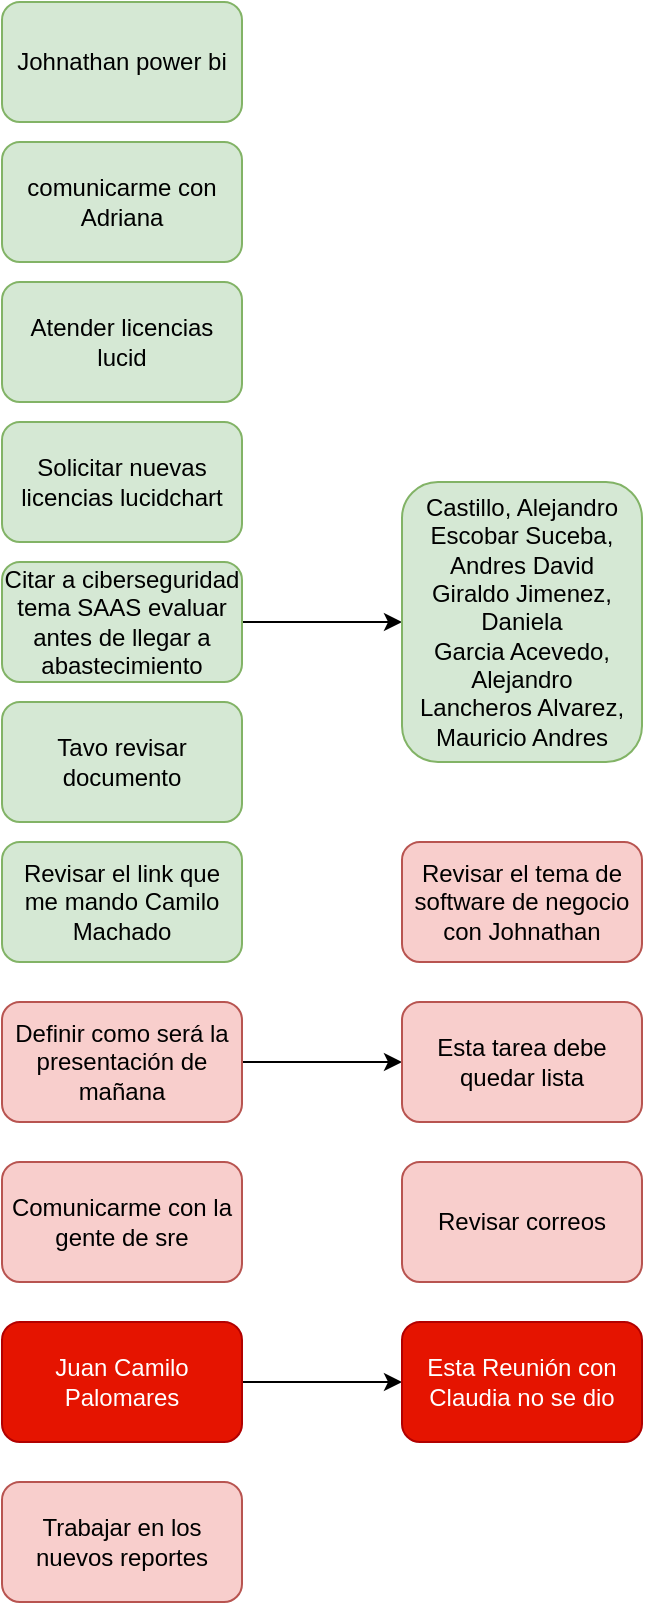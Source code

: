 <mxfile version="15.6.8" type="github" pages="2">
  <diagram id="2-0mmxwdgoLzmRiu0fsF" name="dia a dia">
    <mxGraphModel dx="868" dy="450" grid="1" gridSize="10" guides="1" tooltips="1" connect="1" arrows="1" fold="1" page="1" pageScale="1" pageWidth="827" pageHeight="1169" math="0" shadow="0">
      <root>
        <mxCell id="yNGvCTk1V_gINGqABnyL-0" />
        <mxCell id="yNGvCTk1V_gINGqABnyL-1" parent="yNGvCTk1V_gINGqABnyL-0" />
        <mxCell id="1M6lVSq16ZduSRRAVL-M-0" value="Johnathan power bi" style="rounded=1;whiteSpace=wrap;html=1;fillColor=#d5e8d4;strokeColor=#82b366;" parent="yNGvCTk1V_gINGqABnyL-1" vertex="1">
          <mxGeometry x="10" y="10" width="120" height="60" as="geometry" />
        </mxCell>
        <mxCell id="H3Q4ioqLagcHq7i6xyze-1" value="" style="edgeStyle=orthogonalEdgeStyle;rounded=0;orthogonalLoop=1;jettySize=auto;html=1;" parent="yNGvCTk1V_gINGqABnyL-1" source="1M6lVSq16ZduSRRAVL-M-1" target="H3Q4ioqLagcHq7i6xyze-0" edge="1">
          <mxGeometry relative="1" as="geometry" />
        </mxCell>
        <mxCell id="1M6lVSq16ZduSRRAVL-M-1" value="Juan Camilo Palomares" style="rounded=1;whiteSpace=wrap;html=1;fillColor=#e51400;fontColor=#ffffff;strokeColor=#B20000;" parent="yNGvCTk1V_gINGqABnyL-1" vertex="1">
          <mxGeometry x="10" y="670" width="120" height="60" as="geometry" />
        </mxCell>
        <mxCell id="1M6lVSq16ZduSRRAVL-M-3" value="Revisar correos" style="rounded=1;whiteSpace=wrap;html=1;fillColor=#f8cecc;strokeColor=#b85450;" parent="yNGvCTk1V_gINGqABnyL-1" vertex="1">
          <mxGeometry x="210" y="590" width="120" height="60" as="geometry" />
        </mxCell>
        <mxCell id="1M6lVSq16ZduSRRAVL-M-5" value="Tavo revisar documento" style="rounded=1;whiteSpace=wrap;html=1;fillColor=#d5e8d4;strokeColor=#82b366;" parent="yNGvCTk1V_gINGqABnyL-1" vertex="1">
          <mxGeometry x="10" y="360" width="120" height="60" as="geometry" />
        </mxCell>
        <mxCell id="1M6lVSq16ZduSRRAVL-M-7" value="Trabajar en los nuevos reportes" style="rounded=1;whiteSpace=wrap;html=1;fillColor=#f8cecc;strokeColor=#b85450;" parent="yNGvCTk1V_gINGqABnyL-1" vertex="1">
          <mxGeometry x="10" y="750" width="120" height="60" as="geometry" />
        </mxCell>
        <mxCell id="ueY2YAWh7VIx71RtlcES-0" value="Comunicarme con la gente de sre" style="rounded=1;whiteSpace=wrap;html=1;fillColor=#f8cecc;strokeColor=#b85450;" parent="yNGvCTk1V_gINGqABnyL-1" vertex="1">
          <mxGeometry x="10" y="590" width="120" height="60" as="geometry" />
        </mxCell>
        <object label="comunicarme con Adriana" Nota="Tiene una reunion que la contacte a las 11" id="ueY2YAWh7VIx71RtlcES-1">
          <mxCell style="rounded=1;whiteSpace=wrap;html=1;fillColor=#d5e8d4;strokeColor=#82b366;" parent="yNGvCTk1V_gINGqABnyL-1" vertex="1">
            <mxGeometry x="10" y="80" width="120" height="60" as="geometry" />
          </mxCell>
        </object>
        <mxCell id="ueY2YAWh7VIx71RtlcES-2" value="Revisar el link que me mando Camilo Machado" style="rounded=1;whiteSpace=wrap;html=1;fillColor=#d5e8d4;strokeColor=#82b366;" parent="yNGvCTk1V_gINGqABnyL-1" vertex="1">
          <mxGeometry x="10" y="430" width="120" height="60" as="geometry" />
        </mxCell>
        <mxCell id="H3Q4ioqLagcHq7i6xyze-0" value="Esta Reunión con Claudia no se dio" style="rounded=1;whiteSpace=wrap;html=1;fillColor=#e51400;fontColor=#ffffff;strokeColor=#B20000;" parent="yNGvCTk1V_gINGqABnyL-1" vertex="1">
          <mxGeometry x="210" y="670" width="120" height="60" as="geometry" />
        </mxCell>
        <mxCell id="H3Q4ioqLagcHq7i6xyze-4" value="" style="edgeStyle=orthogonalEdgeStyle;rounded=0;orthogonalLoop=1;jettySize=auto;html=1;" parent="yNGvCTk1V_gINGqABnyL-1" source="H3Q4ioqLagcHq7i6xyze-2" target="H3Q4ioqLagcHq7i6xyze-3" edge="1">
          <mxGeometry relative="1" as="geometry" />
        </mxCell>
        <mxCell id="H3Q4ioqLagcHq7i6xyze-2" value="Definir como será la presentación de mañana" style="rounded=1;whiteSpace=wrap;html=1;fillColor=#f8cecc;strokeColor=#b85450;" parent="yNGvCTk1V_gINGqABnyL-1" vertex="1">
          <mxGeometry x="10" y="510" width="120" height="60" as="geometry" />
        </mxCell>
        <mxCell id="H3Q4ioqLagcHq7i6xyze-3" value="Esta tarea debe quedar lista" style="rounded=1;whiteSpace=wrap;html=1;fillColor=#f8cecc;strokeColor=#b85450;" parent="yNGvCTk1V_gINGqABnyL-1" vertex="1">
          <mxGeometry x="210" y="510" width="120" height="60" as="geometry" />
        </mxCell>
        <object label="Atender licencias lucid" Nota="Tiene una reunion que la contacte a las 11" id="H3Q4ioqLagcHq7i6xyze-5">
          <mxCell style="rounded=1;whiteSpace=wrap;html=1;fillColor=#d5e8d4;strokeColor=#82b366;" parent="yNGvCTk1V_gINGqABnyL-1" vertex="1">
            <mxGeometry x="10" y="150" width="120" height="60" as="geometry" />
          </mxCell>
        </object>
        <object label="Solicitar nuevas licencias lucidchart" Nota="Tiene una reunion que la contacte a las 11" id="H3Q4ioqLagcHq7i6xyze-6">
          <mxCell style="rounded=1;whiteSpace=wrap;html=1;fillColor=#d5e8d4;strokeColor=#82b366;" parent="yNGvCTk1V_gINGqABnyL-1" vertex="1">
            <mxGeometry x="10" y="220" width="120" height="60" as="geometry" />
          </mxCell>
        </object>
        <mxCell id="H3Q4ioqLagcHq7i6xyze-8" value="Revisar el tema de software de negocio con Johnathan" style="rounded=1;whiteSpace=wrap;html=1;fillColor=#f8cecc;strokeColor=#b85450;" parent="yNGvCTk1V_gINGqABnyL-1" vertex="1">
          <mxGeometry x="210" y="430" width="120" height="60" as="geometry" />
        </mxCell>
        <mxCell id="EwWLb1CdJLh-gql79gUk-2" value="" style="edgeStyle=orthogonalEdgeStyle;rounded=0;orthogonalLoop=1;jettySize=auto;html=1;" edge="1" parent="yNGvCTk1V_gINGqABnyL-1" source="EwWLb1CdJLh-gql79gUk-0" target="EwWLb1CdJLh-gql79gUk-1">
          <mxGeometry relative="1" as="geometry" />
        </mxCell>
        <mxCell id="EwWLb1CdJLh-gql79gUk-0" value="Citar a ciberseguridad tema SAAS evaluar antes de llegar a abastecimiento" style="rounded=1;whiteSpace=wrap;html=1;fillColor=#d5e8d4;strokeColor=#82b366;" vertex="1" parent="yNGvCTk1V_gINGqABnyL-1">
          <mxGeometry x="10" y="290" width="120" height="60" as="geometry" />
        </mxCell>
        <mxCell id="EwWLb1CdJLh-gql79gUk-1" value="Castillo, Alejandro&lt;br/&gt;Escobar Suceba, Andres David&lt;br/&gt;Giraldo Jimenez, Daniela&lt;br/&gt;Garcia Acevedo, Alejandro&lt;br/&gt;Lancheros Alvarez, Mauricio Andres" style="rounded=1;whiteSpace=wrap;html=1;fillColor=#d5e8d4;strokeColor=#82b366;" vertex="1" parent="yNGvCTk1V_gINGqABnyL-1">
          <mxGeometry x="210" y="250" width="120" height="140" as="geometry" />
        </mxCell>
      </root>
    </mxGraphModel>
  </diagram>
  <diagram id="iwBiy9MiS204H7XOQMqi" name="Page-2">
    <mxGraphModel dx="1929" dy="1694" grid="1" gridSize="10" guides="1" tooltips="1" connect="1" arrows="1" fold="1" page="1" pageScale="1" pageWidth="827" pageHeight="1169" math="0" shadow="0">
      <root>
        <mxCell id="Z_Bg-XkDaSZISsN3nbJj-0" />
        <mxCell id="Z_Bg-XkDaSZISsN3nbJj-1" parent="Z_Bg-XkDaSZISsN3nbJj-0" />
        <mxCell id="Z_Bg-XkDaSZISsN3nbJj-14" value="" style="rounded=1;whiteSpace=wrap;html=1;" vertex="1" parent="Z_Bg-XkDaSZISsN3nbJj-1">
          <mxGeometry x="80" y="-30" width="400" height="230" as="geometry" />
        </mxCell>
        <mxCell id="Z_Bg-XkDaSZISsN3nbJj-26" style="edgeStyle=orthogonalEdgeStyle;rounded=0;orthogonalLoop=1;jettySize=auto;html=1;exitX=0;exitY=0.5;exitDx=0;exitDy=0;" edge="1" parent="Z_Bg-XkDaSZISsN3nbJj-1" source="Z_Bg-XkDaSZISsN3nbJj-23" target="Z_Bg-XkDaSZISsN3nbJj-6">
          <mxGeometry relative="1" as="geometry" />
        </mxCell>
        <mxCell id="Z_Bg-XkDaSZISsN3nbJj-28" style="edgeStyle=orthogonalEdgeStyle;rounded=0;orthogonalLoop=1;jettySize=auto;html=1;exitX=0;exitY=0.75;exitDx=0;exitDy=0;entryX=1;entryY=0.5;entryDx=0;entryDy=0;" edge="1" parent="Z_Bg-XkDaSZISsN3nbJj-1" source="Z_Bg-XkDaSZISsN3nbJj-23" target="Z_Bg-XkDaSZISsN3nbJj-7">
          <mxGeometry relative="1" as="geometry" />
        </mxCell>
        <mxCell id="Z_Bg-XkDaSZISsN3nbJj-23" value="" style="rounded=1;whiteSpace=wrap;html=1;" vertex="1" parent="Z_Bg-XkDaSZISsN3nbJj-1">
          <mxGeometry x="310" y="-9" width="160" height="160" as="geometry" />
        </mxCell>
        <mxCell id="Z_Bg-XkDaSZISsN3nbJj-16" style="edgeStyle=orthogonalEdgeStyle;rounded=0;orthogonalLoop=1;jettySize=auto;html=1;entryX=0;entryY=0.5;entryDx=0;entryDy=0;" edge="1" parent="Z_Bg-XkDaSZISsN3nbJj-1" source="Z_Bg-XkDaSZISsN3nbJj-14" target="Z_Bg-XkDaSZISsN3nbJj-5">
          <mxGeometry relative="1" as="geometry" />
        </mxCell>
        <mxCell id="Z_Bg-XkDaSZISsN3nbJj-4" value="" style="edgeStyle=orthogonalEdgeStyle;rounded=0;orthogonalLoop=1;jettySize=auto;html=1;" edge="1" parent="Z_Bg-XkDaSZISsN3nbJj-1" source="Z_Bg-XkDaSZISsN3nbJj-2" target="Z_Bg-XkDaSZISsN3nbJj-3">
          <mxGeometry relative="1" as="geometry" />
        </mxCell>
        <mxCell id="Z_Bg-XkDaSZISsN3nbJj-2" value="Gestion de desarrollo ti" style="rounded=1;whiteSpace=wrap;html=1;" vertex="1" parent="Z_Bg-XkDaSZISsN3nbJj-1">
          <mxGeometry x="80" y="290" width="160" height="30" as="geometry" />
        </mxCell>
        <mxCell id="Z_Bg-XkDaSZISsN3nbJj-40" style="edgeStyle=orthogonalEdgeStyle;rounded=0;orthogonalLoop=1;jettySize=auto;html=1;" edge="1" parent="Z_Bg-XkDaSZISsN3nbJj-1" source="Z_Bg-XkDaSZISsN3nbJj-3" target="Z_Bg-XkDaSZISsN3nbJj-5">
          <mxGeometry relative="1" as="geometry" />
        </mxCell>
        <mxCell id="Z_Bg-XkDaSZISsN3nbJj-3" value="Formulario - actualizar las reglas aplicaciones de negocio" style="rounded=1;whiteSpace=wrap;html=1;" vertex="1" parent="Z_Bg-XkDaSZISsN3nbJj-1">
          <mxGeometry x="80" y="350" width="160" height="60" as="geometry" />
        </mxCell>
        <mxCell id="Z_Bg-XkDaSZISsN3nbJj-30" value="" style="edgeStyle=orthogonalEdgeStyle;rounded=0;orthogonalLoop=1;jettySize=auto;html=1;" edge="1" parent="Z_Bg-XkDaSZISsN3nbJj-1" source="Z_Bg-XkDaSZISsN3nbJj-5" target="Z_Bg-XkDaSZISsN3nbJj-29">
          <mxGeometry relative="1" as="geometry" />
        </mxCell>
        <mxCell id="Z_Bg-XkDaSZISsN3nbJj-46" value="CRUD" style="edgeStyle=orthogonalEdgeStyle;rounded=0;orthogonalLoop=1;jettySize=auto;html=1;" edge="1" parent="Z_Bg-XkDaSZISsN3nbJj-1" source="Z_Bg-XkDaSZISsN3nbJj-5" target="Z_Bg-XkDaSZISsN3nbJj-44">
          <mxGeometry relative="1" as="geometry" />
        </mxCell>
        <mxCell id="Z_Bg-XkDaSZISsN3nbJj-5" value="CMDB" style="rounded=1;whiteSpace=wrap;html=1;" vertex="1" parent="Z_Bg-XkDaSZISsN3nbJj-1">
          <mxGeometry x="560" y="55" width="120" height="60" as="geometry" />
        </mxCell>
        <mxCell id="Z_Bg-XkDaSZISsN3nbJj-6" value="USM(Pedidos)" style="rounded=1;whiteSpace=wrap;html=1;" vertex="1" parent="Z_Bg-XkDaSZISsN3nbJj-1">
          <mxGeometry x="103" y="20" width="120" height="60" as="geometry" />
        </mxCell>
        <mxCell id="Z_Bg-XkDaSZISsN3nbJj-7" value="USD(OC)" style="rounded=1;whiteSpace=wrap;html=1;" vertex="1" parent="Z_Bg-XkDaSZISsN3nbJj-1">
          <mxGeometry x="103" y="110" width="120" height="60" as="geometry" />
        </mxCell>
        <mxCell id="Z_Bg-XkDaSZISsN3nbJj-34" style="edgeStyle=orthogonalEdgeStyle;rounded=0;orthogonalLoop=1;jettySize=auto;html=1;entryX=0;entryY=0.5;entryDx=0;entryDy=0;" edge="1" parent="Z_Bg-XkDaSZISsN3nbJj-1" source="Z_Bg-XkDaSZISsN3nbJj-9" target="Z_Bg-XkDaSZISsN3nbJj-14">
          <mxGeometry relative="1" as="geometry" />
        </mxCell>
        <mxCell id="Z_Bg-XkDaSZISsN3nbJj-9" value="" style="sketch=0;outlineConnect=0;fontColor=#232F3E;gradientColor=none;fillColor=#232F3E;strokeColor=none;dashed=0;verticalLabelPosition=bottom;verticalAlign=top;align=center;html=1;fontSize=12;fontStyle=0;aspect=fixed;pointerEvents=1;shape=mxgraph.aws4.user;" vertex="1" parent="Z_Bg-XkDaSZISsN3nbJj-1">
          <mxGeometry x="-60" y="46" width="78" height="78" as="geometry" />
        </mxCell>
        <mxCell id="Z_Bg-XkDaSZISsN3nbJj-19" value="Oferta" style="rounded=1;whiteSpace=wrap;html=1;" vertex="1" parent="Z_Bg-XkDaSZISsN3nbJj-1">
          <mxGeometry x="330" y="10" width="120" height="60" as="geometry" />
        </mxCell>
        <mxCell id="Z_Bg-XkDaSZISsN3nbJj-24" value="Oferta" style="rounded=1;whiteSpace=wrap;html=1;" vertex="1" parent="Z_Bg-XkDaSZISsN3nbJj-1">
          <mxGeometry x="330" y="80" width="120" height="60" as="geometry" />
        </mxCell>
        <mxCell id="Z_Bg-XkDaSZISsN3nbJj-33" value="" style="edgeStyle=orthogonalEdgeStyle;rounded=0;orthogonalLoop=1;jettySize=auto;html=1;" edge="1" parent="Z_Bg-XkDaSZISsN3nbJj-1" source="Z_Bg-XkDaSZISsN3nbJj-29" target="Z_Bg-XkDaSZISsN3nbJj-32">
          <mxGeometry relative="1" as="geometry" />
        </mxCell>
        <mxCell id="Z_Bg-XkDaSZISsN3nbJj-39" value="" style="edgeStyle=orthogonalEdgeStyle;rounded=0;orthogonalLoop=1;jettySize=auto;html=1;" edge="1" parent="Z_Bg-XkDaSZISsN3nbJj-1" source="Z_Bg-XkDaSZISsN3nbJj-29" target="Z_Bg-XkDaSZISsN3nbJj-38">
          <mxGeometry relative="1" as="geometry" />
        </mxCell>
        <mxCell id="Z_Bg-XkDaSZISsN3nbJj-29" value="MAC" style="rounded=1;whiteSpace=wrap;html=1;" vertex="1" parent="Z_Bg-XkDaSZISsN3nbJj-1">
          <mxGeometry x="760" y="55" width="120" height="60" as="geometry" />
        </mxCell>
        <mxCell id="Z_Bg-XkDaSZISsN3nbJj-32" value="Abstracción" style="rounded=1;whiteSpace=wrap;html=1;" vertex="1" parent="Z_Bg-XkDaSZISsN3nbJj-1">
          <mxGeometry x="920" y="55" width="120" height="60" as="geometry" />
        </mxCell>
        <mxCell id="Z_Bg-XkDaSZISsN3nbJj-38" value="&lt;div&gt;Aplicación&lt;/div&gt;&lt;div&gt;Componentes Técnicos&lt;/div&gt;&lt;div&gt;Flujos&lt;/div&gt;&lt;div&gt;EUC&lt;/div&gt;&lt;div&gt;Módulo&lt;/div&gt;&lt;div&gt;Servicio WEB&lt;/div&gt;&lt;div&gt;APIs&lt;/div&gt;&lt;div&gt;Servicio de Terceros&lt;/div&gt;&lt;div&gt;Plataforma&lt;/div&gt;&lt;div&gt;Interface&lt;/div&gt;" style="rounded=1;whiteSpace=wrap;html=1;" vertex="1" parent="Z_Bg-XkDaSZISsN3nbJj-1">
          <mxGeometry x="735" y="182.5" width="170" height="167.5" as="geometry" />
        </mxCell>
        <mxCell id="Z_Bg-XkDaSZISsN3nbJj-45" value="" style="edgeStyle=orthogonalEdgeStyle;rounded=0;orthogonalLoop=1;jettySize=auto;html=1;" edge="1" parent="Z_Bg-XkDaSZISsN3nbJj-1" source="Z_Bg-XkDaSZISsN3nbJj-42" target="Z_Bg-XkDaSZISsN3nbJj-44">
          <mxGeometry relative="1" as="geometry" />
        </mxCell>
        <mxCell id="Z_Bg-XkDaSZISsN3nbJj-42" value="Diego Leon Gamboa" style="rounded=1;whiteSpace=wrap;html=1;fillColor=#d5e8d4;strokeColor=#82b366;" vertex="1" parent="Z_Bg-XkDaSZISsN3nbJj-1">
          <mxGeometry x="560" y="-200" width="120" height="60" as="geometry" />
        </mxCell>
        <mxCell id="Z_Bg-XkDaSZISsN3nbJj-44" value="Alejandro AKLI" style="rounded=1;whiteSpace=wrap;html=1;fillColor=#fff2cc;strokeColor=#d6b656;" vertex="1" parent="Z_Bg-XkDaSZISsN3nbJj-1">
          <mxGeometry x="560" y="-100" width="120" height="60" as="geometry" />
        </mxCell>
      </root>
    </mxGraphModel>
  </diagram>
</mxfile>
